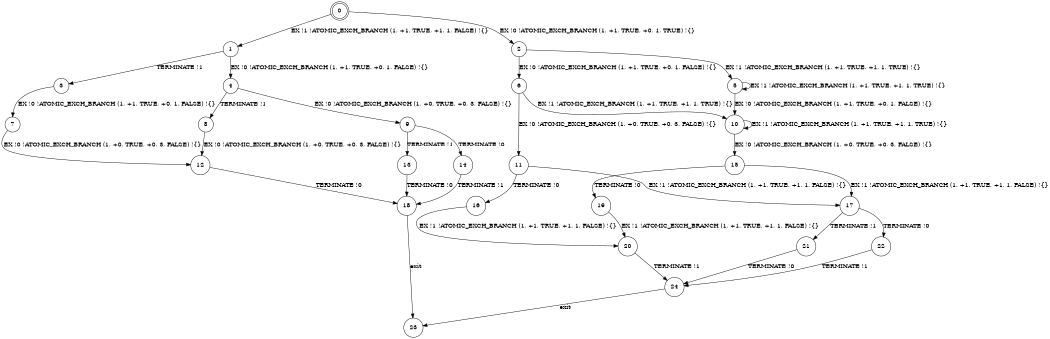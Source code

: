 digraph BCG {
size = "7, 10.5";
center = TRUE;
node [shape = circle];
0 [peripheries = 2];
0 -> 1 [label = "EX !1 !ATOMIC_EXCH_BRANCH (1, +1, TRUE, +1, 1, FALSE) !{}"];
0 -> 2 [label = "EX !0 !ATOMIC_EXCH_BRANCH (1, +1, TRUE, +0, 1, TRUE) !{}"];
1 -> 3 [label = "TERMINATE !1"];
1 -> 4 [label = "EX !0 !ATOMIC_EXCH_BRANCH (1, +1, TRUE, +0, 1, FALSE) !{}"];
2 -> 5 [label = "EX !1 !ATOMIC_EXCH_BRANCH (1, +1, TRUE, +1, 1, TRUE) !{}"];
2 -> 6 [label = "EX !0 !ATOMIC_EXCH_BRANCH (1, +1, TRUE, +0, 1, FALSE) !{}"];
3 -> 7 [label = "EX !0 !ATOMIC_EXCH_BRANCH (1, +1, TRUE, +0, 1, FALSE) !{}"];
4 -> 8 [label = "TERMINATE !1"];
4 -> 9 [label = "EX !0 !ATOMIC_EXCH_BRANCH (1, +0, TRUE, +0, 3, FALSE) !{}"];
5 -> 5 [label = "EX !1 !ATOMIC_EXCH_BRANCH (1, +1, TRUE, +1, 1, TRUE) !{}"];
5 -> 10 [label = "EX !0 !ATOMIC_EXCH_BRANCH (1, +1, TRUE, +0, 1, FALSE) !{}"];
6 -> 10 [label = "EX !1 !ATOMIC_EXCH_BRANCH (1, +1, TRUE, +1, 1, TRUE) !{}"];
6 -> 11 [label = "EX !0 !ATOMIC_EXCH_BRANCH (1, +0, TRUE, +0, 3, FALSE) !{}"];
7 -> 12 [label = "EX !0 !ATOMIC_EXCH_BRANCH (1, +0, TRUE, +0, 3, FALSE) !{}"];
8 -> 12 [label = "EX !0 !ATOMIC_EXCH_BRANCH (1, +0, TRUE, +0, 3, FALSE) !{}"];
9 -> 13 [label = "TERMINATE !1"];
9 -> 14 [label = "TERMINATE !0"];
10 -> 10 [label = "EX !1 !ATOMIC_EXCH_BRANCH (1, +1, TRUE, +1, 1, TRUE) !{}"];
10 -> 15 [label = "EX !0 !ATOMIC_EXCH_BRANCH (1, +0, TRUE, +0, 3, FALSE) !{}"];
11 -> 16 [label = "TERMINATE !0"];
11 -> 17 [label = "EX !1 !ATOMIC_EXCH_BRANCH (1, +1, TRUE, +1, 1, FALSE) !{}"];
12 -> 18 [label = "TERMINATE !0"];
13 -> 18 [label = "TERMINATE !0"];
14 -> 18 [label = "TERMINATE !1"];
15 -> 19 [label = "TERMINATE !0"];
15 -> 17 [label = "EX !1 !ATOMIC_EXCH_BRANCH (1, +1, TRUE, +1, 1, FALSE) !{}"];
16 -> 20 [label = "EX !1 !ATOMIC_EXCH_BRANCH (1, +1, TRUE, +1, 1, FALSE) !{}"];
17 -> 21 [label = "TERMINATE !1"];
17 -> 22 [label = "TERMINATE !0"];
18 -> 23 [label = "exit"];
19 -> 20 [label = "EX !1 !ATOMIC_EXCH_BRANCH (1, +1, TRUE, +1, 1, FALSE) !{}"];
20 -> 24 [label = "TERMINATE !1"];
21 -> 24 [label = "TERMINATE !0"];
22 -> 24 [label = "TERMINATE !1"];
24 -> 23 [label = "exit"];
}
